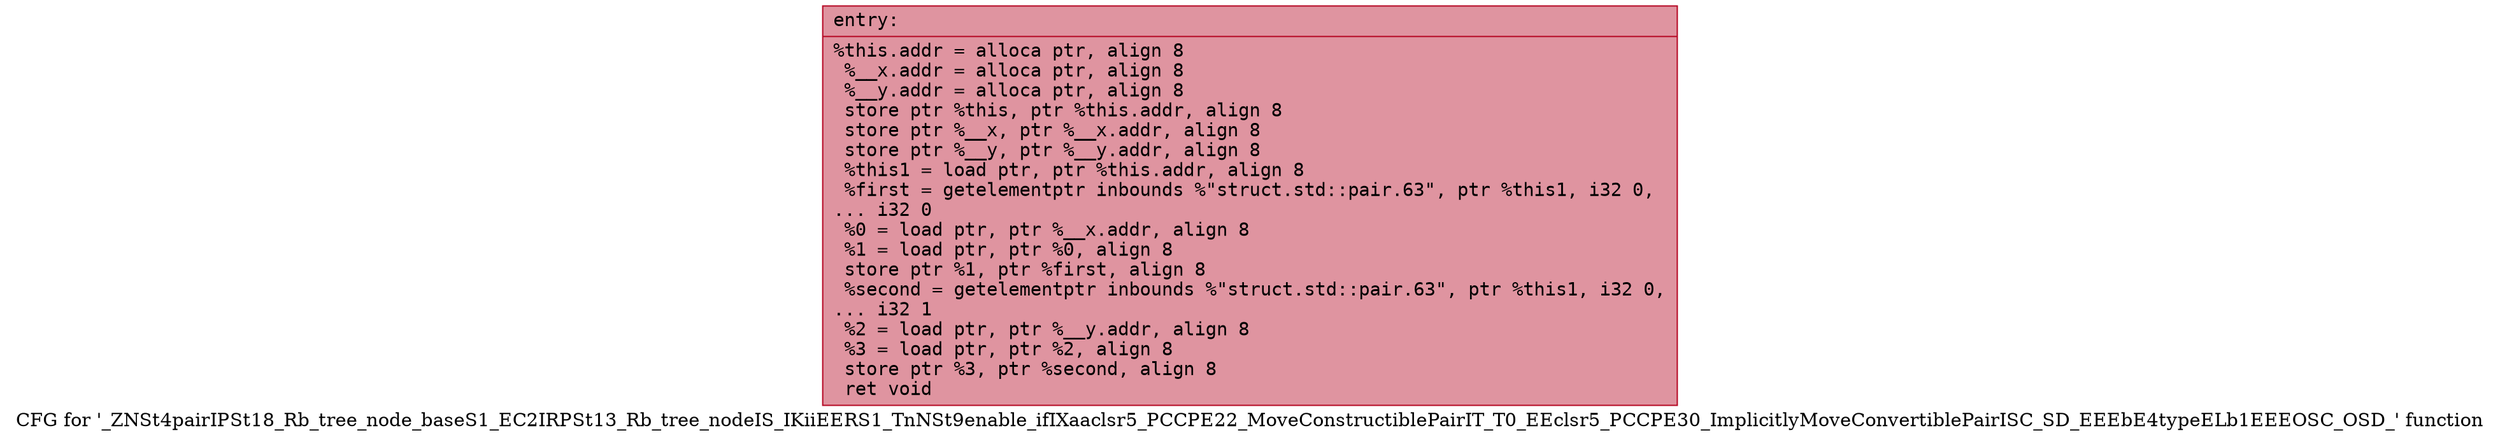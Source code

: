 digraph "CFG for '_ZNSt4pairIPSt18_Rb_tree_node_baseS1_EC2IRPSt13_Rb_tree_nodeIS_IKiiEERS1_TnNSt9enable_ifIXaaclsr5_PCCPE22_MoveConstructiblePairIT_T0_EEclsr5_PCCPE30_ImplicitlyMoveConvertiblePairISC_SD_EEEbE4typeELb1EEEOSC_OSD_' function" {
	label="CFG for '_ZNSt4pairIPSt18_Rb_tree_node_baseS1_EC2IRPSt13_Rb_tree_nodeIS_IKiiEERS1_TnNSt9enable_ifIXaaclsr5_PCCPE22_MoveConstructiblePairIT_T0_EEclsr5_PCCPE30_ImplicitlyMoveConvertiblePairISC_SD_EEEbE4typeELb1EEEOSC_OSD_' function";

	Node0x55ba3057f3c0 [shape=record,color="#b70d28ff", style=filled, fillcolor="#b70d2870" fontname="Courier",label="{entry:\l|  %this.addr = alloca ptr, align 8\l  %__x.addr = alloca ptr, align 8\l  %__y.addr = alloca ptr, align 8\l  store ptr %this, ptr %this.addr, align 8\l  store ptr %__x, ptr %__x.addr, align 8\l  store ptr %__y, ptr %__y.addr, align 8\l  %this1 = load ptr, ptr %this.addr, align 8\l  %first = getelementptr inbounds %\"struct.std::pair.63\", ptr %this1, i32 0,\l... i32 0\l  %0 = load ptr, ptr %__x.addr, align 8\l  %1 = load ptr, ptr %0, align 8\l  store ptr %1, ptr %first, align 8\l  %second = getelementptr inbounds %\"struct.std::pair.63\", ptr %this1, i32 0,\l... i32 1\l  %2 = load ptr, ptr %__y.addr, align 8\l  %3 = load ptr, ptr %2, align 8\l  store ptr %3, ptr %second, align 8\l  ret void\l}"];
}
